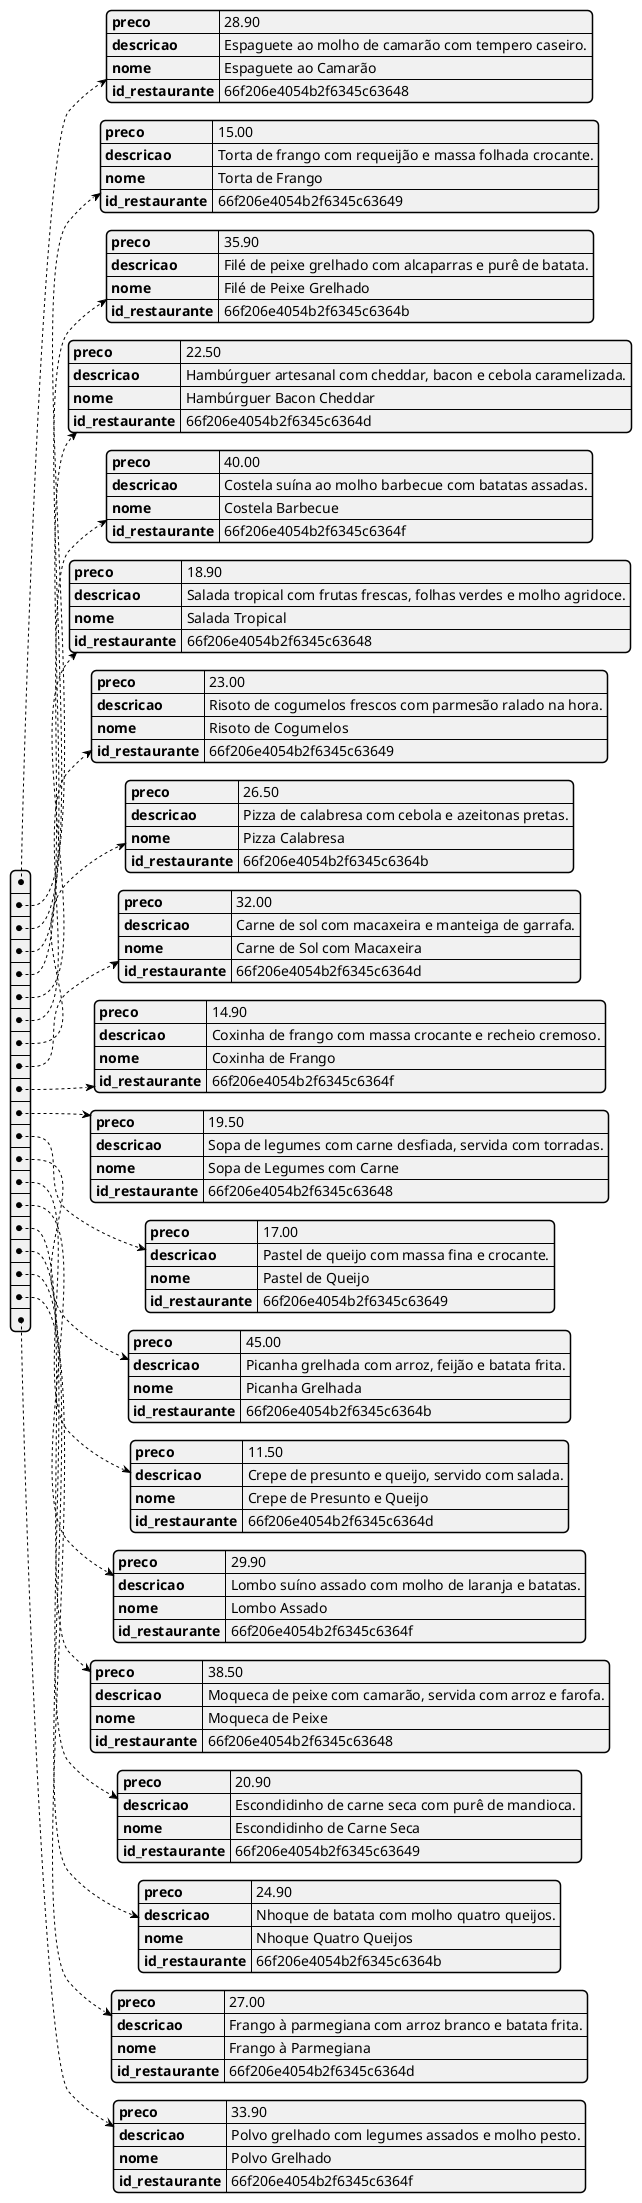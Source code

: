 @startjson
[
    {

        "preco": 28.90,

        "descricao": "Espaguete ao molho de camarão com tempero caseiro.",

        "nome": "Espaguete ao Camarão",

        "id_restaurante": "66f206e4054b2f6345c63648"

    },

    {

        "preco": 15.00,

        "descricao": "Torta de frango com requeijão e massa folhada crocante.",

        "nome": "Torta de Frango",

        "id_restaurante": "66f206e4054b2f6345c63649"

    },

    {

        "preco": 35.90,

        "descricao": "Filé de peixe grelhado com alcaparras e purê de batata.",

        "nome": "Filé de Peixe Grelhado",

        "id_restaurante": "66f206e4054b2f6345c6364b"

    },

    {

        "preco": 22.50,

        "descricao": "Hambúrguer artesanal com cheddar, bacon e cebola caramelizada.",

        "nome": "Hambúrguer Bacon Cheddar",

        "id_restaurante": "66f206e4054b2f6345c6364d"

    },

    {

        "preco": 40.00,

        "descricao": "Costela suína ao molho barbecue com batatas assadas.",

        "nome": "Costela Barbecue",

        "id_restaurante": "66f206e4054b2f6345c6364f"

    },

    {

        "preco": 18.90,

        "descricao": "Salada tropical com frutas frescas, folhas verdes e molho agridoce.",

        "nome": "Salada Tropical",

        "id_restaurante": "66f206e4054b2f6345c63648"

    },

    {

        "preco": 23.00,

        "descricao": "Risoto de cogumelos frescos com parmesão ralado na hora.",

        "nome": "Risoto de Cogumelos",

        "id_restaurante": "66f206e4054b2f6345c63649"

    },

    {

        "preco": 26.50,

        "descricao": "Pizza de calabresa com cebola e azeitonas pretas.",

        "nome": "Pizza Calabresa",

        "id_restaurante": "66f206e4054b2f6345c6364b"

    },

    {

        "preco": 32.00,

        "descricao": "Carne de sol com macaxeira e manteiga de garrafa.",

        "nome": "Carne de Sol com Macaxeira",

        "id_restaurante": "66f206e4054b2f6345c6364d"

    },

    {

        "preco": 14.90,

        "descricao": "Coxinha de frango com massa crocante e recheio cremoso.",

        "nome": "Coxinha de Frango",

        "id_restaurante": "66f206e4054b2f6345c6364f"

    },

    {

        "preco": 19.50,

        "descricao": "Sopa de legumes com carne desfiada, servida com torradas.",

        "nome": "Sopa de Legumes com Carne",

        "id_restaurante": "66f206e4054b2f6345c63648"

    },

    {

        "preco": 17.00,

        "descricao": "Pastel de queijo com massa fina e crocante.",

        "nome": "Pastel de Queijo",

        "id_restaurante": "66f206e4054b2f6345c63649"

    },

    {

        "preco": 45.00,

        "descricao": "Picanha grelhada com arroz, feijão e batata frita.",

        "nome": "Picanha Grelhada",

        "id_restaurante": "66f206e4054b2f6345c6364b"

    },

    {

        "preco": 11.50,

        "descricao": "Crepe de presunto e queijo, servido com salada.",

        "nome": "Crepe de Presunto e Queijo",

        "id_restaurante": "66f206e4054b2f6345c6364d"

    },

    {

        "preco": 29.90,

        "descricao": "Lombo suíno assado com molho de laranja e batatas.",

        "nome": "Lombo Assado",

        "id_restaurante": "66f206e4054b2f6345c6364f"

    },

    {

        "preco": 38.50,

        "descricao": "Moqueca de peixe com camarão, servida com arroz e farofa.",

        "nome": "Moqueca de Peixe",

        "id_restaurante": "66f206e4054b2f6345c63648"

    },

    {

        "preco": 20.90,

        "descricao": "Escondidinho de carne seca com purê de mandioca.",

        "nome": "Escondidinho de Carne Seca",

        "id_restaurante": "66f206e4054b2f6345c63649"

    },

    {

        "preco": 24.90,

        "descricao": "Nhoque de batata com molho quatro queijos.",

        "nome": "Nhoque Quatro Queijos",

        "id_restaurante": "66f206e4054b2f6345c6364b"

    },

    {

        "preco": 27.00,

        "descricao": "Frango à parmegiana com arroz branco e batata frita.",

        "nome": "Frango à Parmegiana",

        "id_restaurante": "66f206e4054b2f6345c6364d"

    },

    {

        "preco": 33.90,

        "descricao": "Polvo grelhado com legumes assados e molho pesto.",

        "nome": "Polvo Grelhado",

        "id_restaurante": "66f206e4054b2f6345c6364f"

    }

]
 
@endjson

 